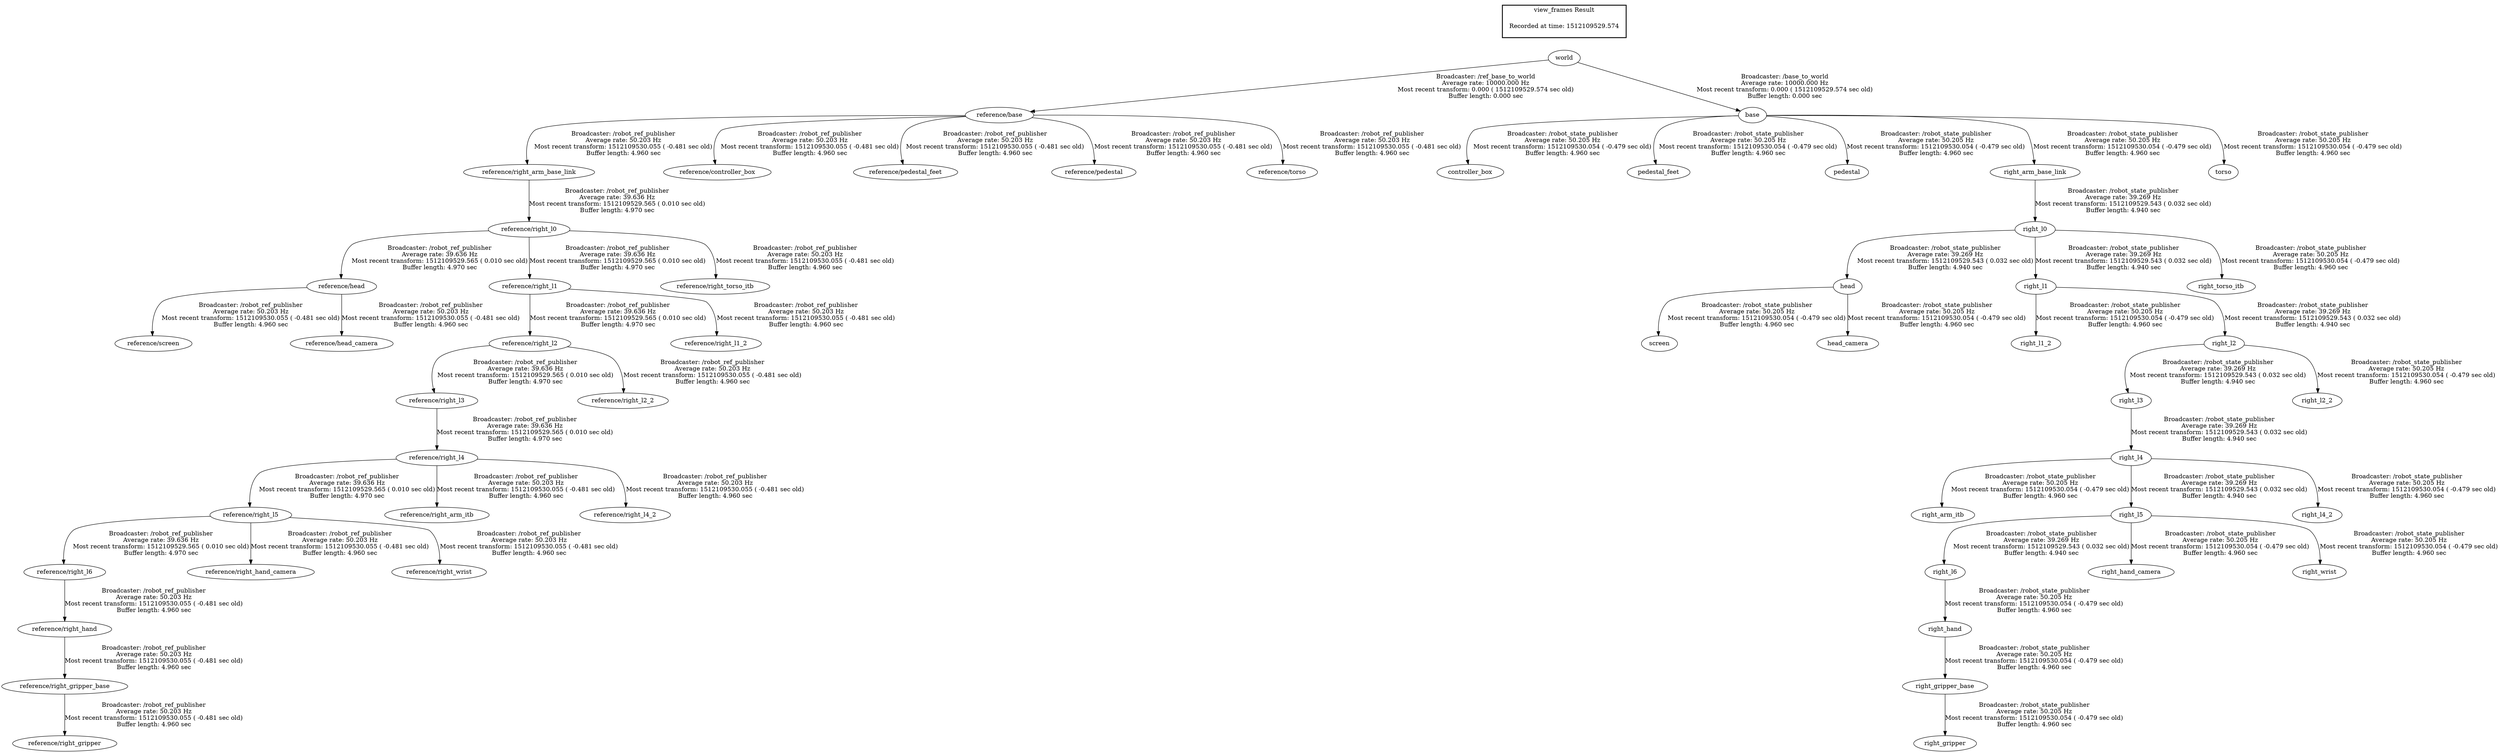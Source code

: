 digraph G {
"reference/right_l0" -> "reference/head"[label="Broadcaster: /robot_ref_publisher\nAverage rate: 39.636 Hz\nMost recent transform: 1512109529.565 ( 0.010 sec old)\nBuffer length: 4.970 sec\n"];
"reference/right_arm_base_link" -> "reference/right_l0"[label="Broadcaster: /robot_ref_publisher\nAverage rate: 39.636 Hz\nMost recent transform: 1512109529.565 ( 0.010 sec old)\nBuffer length: 4.970 sec\n"];
"reference/base" -> "reference/right_arm_base_link"[label="Broadcaster: /robot_ref_publisher\nAverage rate: 50.203 Hz\nMost recent transform: 1512109530.055 ( -0.481 sec old)\nBuffer length: 4.960 sec\n"];
"reference/right_l0" -> "reference/right_l1"[label="Broadcaster: /robot_ref_publisher\nAverage rate: 39.636 Hz\nMost recent transform: 1512109529.565 ( 0.010 sec old)\nBuffer length: 4.970 sec\n"];
"reference/right_l1" -> "reference/right_l2"[label="Broadcaster: /robot_ref_publisher\nAverage rate: 39.636 Hz\nMost recent transform: 1512109529.565 ( 0.010 sec old)\nBuffer length: 4.970 sec\n"];
"reference/right_l2" -> "reference/right_l3"[label="Broadcaster: /robot_ref_publisher\nAverage rate: 39.636 Hz\nMost recent transform: 1512109529.565 ( 0.010 sec old)\nBuffer length: 4.970 sec\n"];
"reference/right_l3" -> "reference/right_l4"[label="Broadcaster: /robot_ref_publisher\nAverage rate: 39.636 Hz\nMost recent transform: 1512109529.565 ( 0.010 sec old)\nBuffer length: 4.970 sec\n"];
"reference/right_l4" -> "reference/right_l5"[label="Broadcaster: /robot_ref_publisher\nAverage rate: 39.636 Hz\nMost recent transform: 1512109529.565 ( 0.010 sec old)\nBuffer length: 4.970 sec\n"];
"reference/right_l5" -> "reference/right_l6"[label="Broadcaster: /robot_ref_publisher\nAverage rate: 39.636 Hz\nMost recent transform: 1512109529.565 ( 0.010 sec old)\nBuffer length: 4.970 sec\n"];
"base" -> "controller_box"[label="Broadcaster: /robot_state_publisher\nAverage rate: 50.205 Hz\nMost recent transform: 1512109530.054 ( -0.479 sec old)\nBuffer length: 4.960 sec\n"];
"world" -> "base"[label="Broadcaster: /base_to_world\nAverage rate: 10000.000 Hz\nMost recent transform: 0.000 ( 1512109529.574 sec old)\nBuffer length: 0.000 sec\n"];
"head" -> "screen"[label="Broadcaster: /robot_state_publisher\nAverage rate: 50.205 Hz\nMost recent transform: 1512109530.054 ( -0.479 sec old)\nBuffer length: 4.960 sec\n"];
"right_l0" -> "head"[label="Broadcaster: /robot_state_publisher\nAverage rate: 39.269 Hz\nMost recent transform: 1512109529.543 ( 0.032 sec old)\nBuffer length: 4.940 sec\n"];
"head" -> "head_camera"[label="Broadcaster: /robot_state_publisher\nAverage rate: 50.205 Hz\nMost recent transform: 1512109530.054 ( -0.479 sec old)\nBuffer length: 4.960 sec\n"];
"base" -> "pedestal_feet"[label="Broadcaster: /robot_state_publisher\nAverage rate: 50.205 Hz\nMost recent transform: 1512109530.054 ( -0.479 sec old)\nBuffer length: 4.960 sec\n"];
"base" -> "pedestal"[label="Broadcaster: /robot_state_publisher\nAverage rate: 50.205 Hz\nMost recent transform: 1512109530.054 ( -0.479 sec old)\nBuffer length: 4.960 sec\n"];
"right_l4" -> "right_arm_itb"[label="Broadcaster: /robot_state_publisher\nAverage rate: 50.205 Hz\nMost recent transform: 1512109530.054 ( -0.479 sec old)\nBuffer length: 4.960 sec\n"];
"right_l3" -> "right_l4"[label="Broadcaster: /robot_state_publisher\nAverage rate: 39.269 Hz\nMost recent transform: 1512109529.543 ( 0.032 sec old)\nBuffer length: 4.940 sec\n"];
"base" -> "right_arm_base_link"[label="Broadcaster: /robot_state_publisher\nAverage rate: 50.205 Hz\nMost recent transform: 1512109530.054 ( -0.479 sec old)\nBuffer length: 4.960 sec\n"];
"right_hand" -> "right_gripper_base"[label="Broadcaster: /robot_state_publisher\nAverage rate: 50.205 Hz\nMost recent transform: 1512109530.054 ( -0.479 sec old)\nBuffer length: 4.960 sec\n"];
"right_l6" -> "right_hand"[label="Broadcaster: /robot_state_publisher\nAverage rate: 50.205 Hz\nMost recent transform: 1512109530.054 ( -0.479 sec old)\nBuffer length: 4.960 sec\n"];
"right_gripper_base" -> "right_gripper"[label="Broadcaster: /robot_state_publisher\nAverage rate: 50.205 Hz\nMost recent transform: 1512109530.054 ( -0.479 sec old)\nBuffer length: 4.960 sec\n"];
"right_l5" -> "right_l6"[label="Broadcaster: /robot_state_publisher\nAverage rate: 39.269 Hz\nMost recent transform: 1512109529.543 ( 0.032 sec old)\nBuffer length: 4.940 sec\n"];
"right_l5" -> "right_hand_camera"[label="Broadcaster: /robot_state_publisher\nAverage rate: 50.205 Hz\nMost recent transform: 1512109530.054 ( -0.479 sec old)\nBuffer length: 4.960 sec\n"];
"right_l4" -> "right_l5"[label="Broadcaster: /robot_state_publisher\nAverage rate: 39.269 Hz\nMost recent transform: 1512109529.543 ( 0.032 sec old)\nBuffer length: 4.940 sec\n"];
"right_l1" -> "right_l1_2"[label="Broadcaster: /robot_state_publisher\nAverage rate: 50.205 Hz\nMost recent transform: 1512109530.054 ( -0.479 sec old)\nBuffer length: 4.960 sec\n"];
"right_l0" -> "right_l1"[label="Broadcaster: /robot_state_publisher\nAverage rate: 39.269 Hz\nMost recent transform: 1512109529.543 ( 0.032 sec old)\nBuffer length: 4.940 sec\n"];
"right_l2" -> "right_l2_2"[label="Broadcaster: /robot_state_publisher\nAverage rate: 50.205 Hz\nMost recent transform: 1512109530.054 ( -0.479 sec old)\nBuffer length: 4.960 sec\n"];
"right_l1" -> "right_l2"[label="Broadcaster: /robot_state_publisher\nAverage rate: 39.269 Hz\nMost recent transform: 1512109529.543 ( 0.032 sec old)\nBuffer length: 4.940 sec\n"];
"right_l4" -> "right_l4_2"[label="Broadcaster: /robot_state_publisher\nAverage rate: 50.205 Hz\nMost recent transform: 1512109530.054 ( -0.479 sec old)\nBuffer length: 4.960 sec\n"];
"right_l0" -> "right_torso_itb"[label="Broadcaster: /robot_state_publisher\nAverage rate: 50.205 Hz\nMost recent transform: 1512109530.054 ( -0.479 sec old)\nBuffer length: 4.960 sec\n"];
"right_arm_base_link" -> "right_l0"[label="Broadcaster: /robot_state_publisher\nAverage rate: 39.269 Hz\nMost recent transform: 1512109529.543 ( 0.032 sec old)\nBuffer length: 4.940 sec\n"];
"right_l5" -> "right_wrist"[label="Broadcaster: /robot_state_publisher\nAverage rate: 50.205 Hz\nMost recent transform: 1512109530.054 ( -0.479 sec old)\nBuffer length: 4.960 sec\n"];
"base" -> "torso"[label="Broadcaster: /robot_state_publisher\nAverage rate: 50.205 Hz\nMost recent transform: 1512109530.054 ( -0.479 sec old)\nBuffer length: 4.960 sec\n"];
"reference/base" -> "reference/controller_box"[label="Broadcaster: /robot_ref_publisher\nAverage rate: 50.203 Hz\nMost recent transform: 1512109530.055 ( -0.481 sec old)\nBuffer length: 4.960 sec\n"];
"world" -> "reference/base"[label="Broadcaster: /ref_base_to_world\nAverage rate: 10000.000 Hz\nMost recent transform: 0.000 ( 1512109529.574 sec old)\nBuffer length: 0.000 sec\n"];
"reference/head" -> "reference/screen"[label="Broadcaster: /robot_ref_publisher\nAverage rate: 50.203 Hz\nMost recent transform: 1512109530.055 ( -0.481 sec old)\nBuffer length: 4.960 sec\n"];
"reference/head" -> "reference/head_camera"[label="Broadcaster: /robot_ref_publisher\nAverage rate: 50.203 Hz\nMost recent transform: 1512109530.055 ( -0.481 sec old)\nBuffer length: 4.960 sec\n"];
"reference/base" -> "reference/pedestal_feet"[label="Broadcaster: /robot_ref_publisher\nAverage rate: 50.203 Hz\nMost recent transform: 1512109530.055 ( -0.481 sec old)\nBuffer length: 4.960 sec\n"];
"reference/base" -> "reference/pedestal"[label="Broadcaster: /robot_ref_publisher\nAverage rate: 50.203 Hz\nMost recent transform: 1512109530.055 ( -0.481 sec old)\nBuffer length: 4.960 sec\n"];
"reference/right_l4" -> "reference/right_arm_itb"[label="Broadcaster: /robot_ref_publisher\nAverage rate: 50.203 Hz\nMost recent transform: 1512109530.055 ( -0.481 sec old)\nBuffer length: 4.960 sec\n"];
"reference/right_hand" -> "reference/right_gripper_base"[label="Broadcaster: /robot_ref_publisher\nAverage rate: 50.203 Hz\nMost recent transform: 1512109530.055 ( -0.481 sec old)\nBuffer length: 4.960 sec\n"];
"reference/right_l6" -> "reference/right_hand"[label="Broadcaster: /robot_ref_publisher\nAverage rate: 50.203 Hz\nMost recent transform: 1512109530.055 ( -0.481 sec old)\nBuffer length: 4.960 sec\n"];
"reference/right_gripper_base" -> "reference/right_gripper"[label="Broadcaster: /robot_ref_publisher\nAverage rate: 50.203 Hz\nMost recent transform: 1512109530.055 ( -0.481 sec old)\nBuffer length: 4.960 sec\n"];
"reference/right_l5" -> "reference/right_hand_camera"[label="Broadcaster: /robot_ref_publisher\nAverage rate: 50.203 Hz\nMost recent transform: 1512109530.055 ( -0.481 sec old)\nBuffer length: 4.960 sec\n"];
"reference/right_l1" -> "reference/right_l1_2"[label="Broadcaster: /robot_ref_publisher\nAverage rate: 50.203 Hz\nMost recent transform: 1512109530.055 ( -0.481 sec old)\nBuffer length: 4.960 sec\n"];
"reference/right_l2" -> "reference/right_l2_2"[label="Broadcaster: /robot_ref_publisher\nAverage rate: 50.203 Hz\nMost recent transform: 1512109530.055 ( -0.481 sec old)\nBuffer length: 4.960 sec\n"];
"reference/right_l4" -> "reference/right_l4_2"[label="Broadcaster: /robot_ref_publisher\nAverage rate: 50.203 Hz\nMost recent transform: 1512109530.055 ( -0.481 sec old)\nBuffer length: 4.960 sec\n"];
"reference/right_l0" -> "reference/right_torso_itb"[label="Broadcaster: /robot_ref_publisher\nAverage rate: 50.203 Hz\nMost recent transform: 1512109530.055 ( -0.481 sec old)\nBuffer length: 4.960 sec\n"];
"reference/right_l5" -> "reference/right_wrist"[label="Broadcaster: /robot_ref_publisher\nAverage rate: 50.203 Hz\nMost recent transform: 1512109530.055 ( -0.481 sec old)\nBuffer length: 4.960 sec\n"];
"reference/base" -> "reference/torso"[label="Broadcaster: /robot_ref_publisher\nAverage rate: 50.203 Hz\nMost recent transform: 1512109530.055 ( -0.481 sec old)\nBuffer length: 4.960 sec\n"];
"right_l2" -> "right_l3"[label="Broadcaster: /robot_state_publisher\nAverage rate: 39.269 Hz\nMost recent transform: 1512109529.543 ( 0.032 sec old)\nBuffer length: 4.940 sec\n"];
edge [style=invis];
 subgraph cluster_legend { style=bold; color=black; label ="view_frames Result";
"Recorded at time: 1512109529.574"[ shape=plaintext ] ;
 }->"world";
}